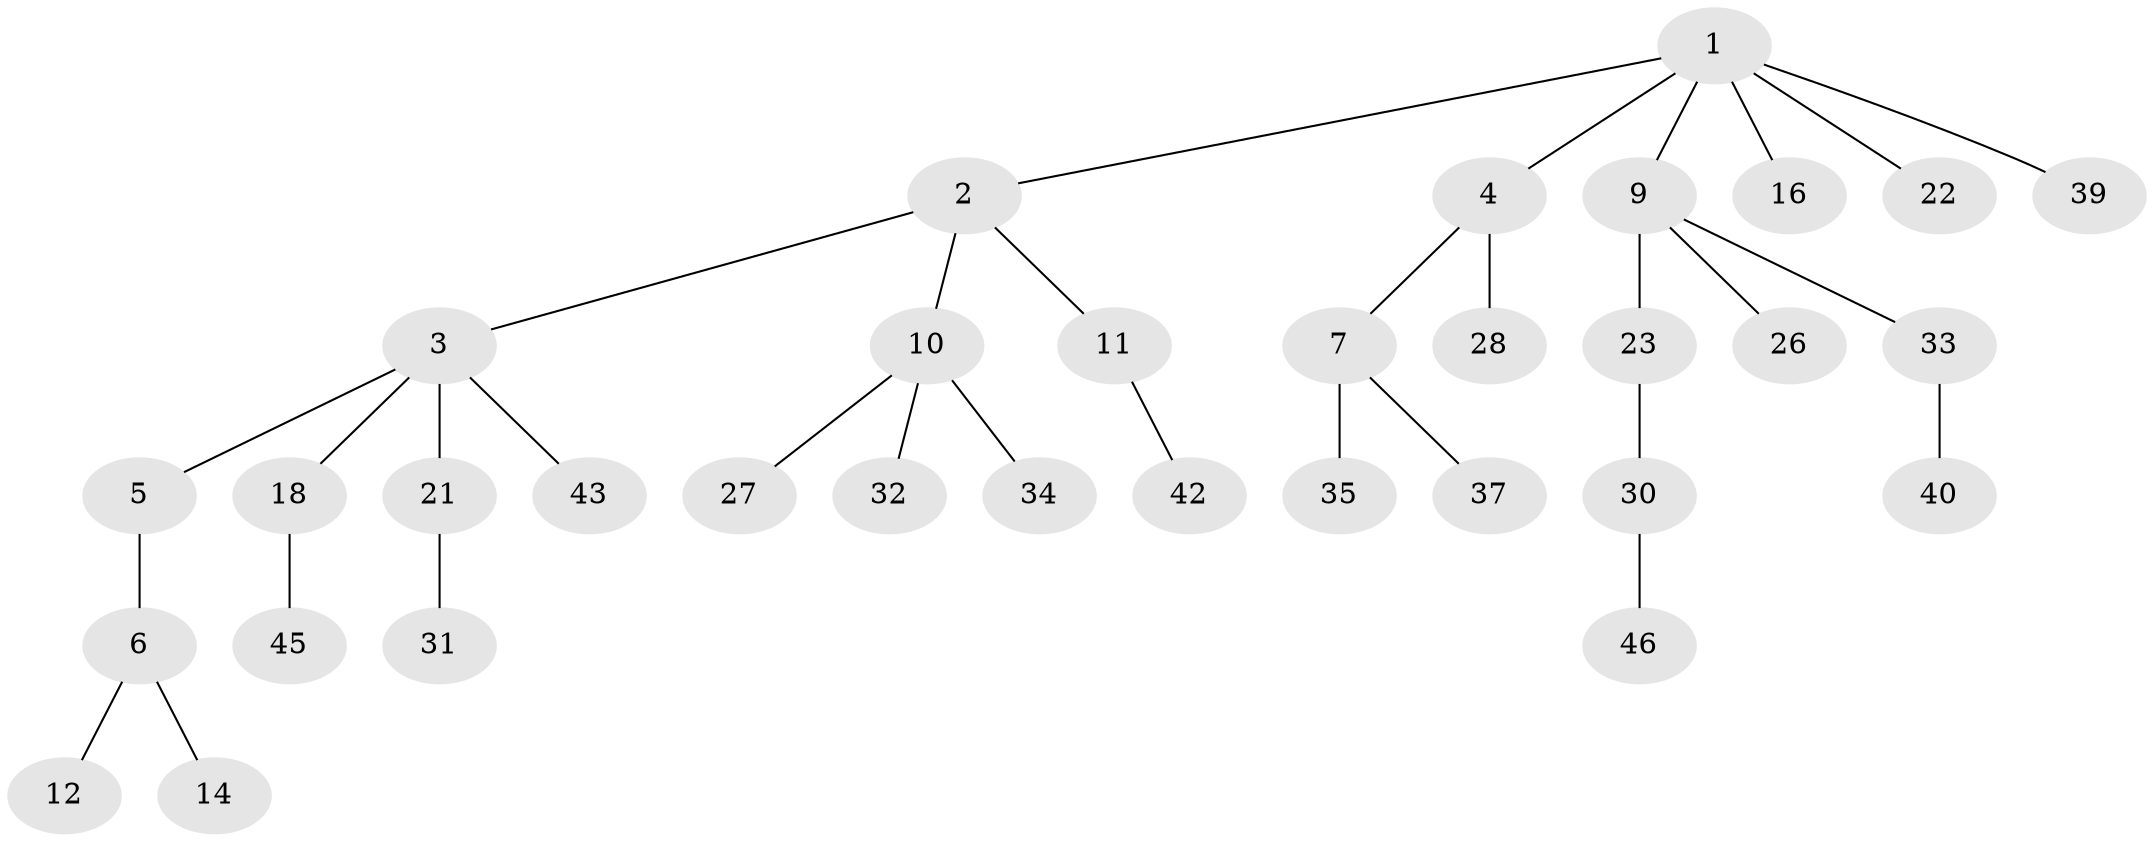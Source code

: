 // original degree distribution, {6: 0.02, 5: 0.04, 3: 0.2, 4: 0.04, 2: 0.18, 1: 0.52}
// Generated by graph-tools (version 1.1) at 2025/11/02/27/25 16:11:27]
// undirected, 33 vertices, 32 edges
graph export_dot {
graph [start="1"]
  node [color=gray90,style=filled];
  1 [super="+17"];
  2 [super="+15"];
  3 [super="+8"];
  4 [super="+19"];
  5 [super="+36"];
  6 [super="+48"];
  7 [super="+47"];
  9 [super="+13"];
  10 [super="+20"];
  11;
  12;
  14;
  16 [super="+29"];
  18 [super="+49"];
  21 [super="+24"];
  22;
  23 [super="+25"];
  26;
  27;
  28;
  30 [super="+38"];
  31;
  32 [super="+44"];
  33 [super="+50"];
  34 [super="+41"];
  35;
  37;
  39;
  40;
  42;
  43;
  45;
  46;
  1 -- 2;
  1 -- 4;
  1 -- 9;
  1 -- 16;
  1 -- 22;
  1 -- 39;
  2 -- 3;
  2 -- 10;
  2 -- 11;
  3 -- 5;
  3 -- 18;
  3 -- 21;
  3 -- 43;
  4 -- 7;
  4 -- 28;
  5 -- 6;
  6 -- 12;
  6 -- 14;
  7 -- 35;
  7 -- 37;
  9 -- 26;
  9 -- 23;
  9 -- 33;
  10 -- 32;
  10 -- 27;
  10 -- 34;
  11 -- 42;
  18 -- 45;
  21 -- 31;
  23 -- 30;
  30 -- 46;
  33 -- 40;
}
